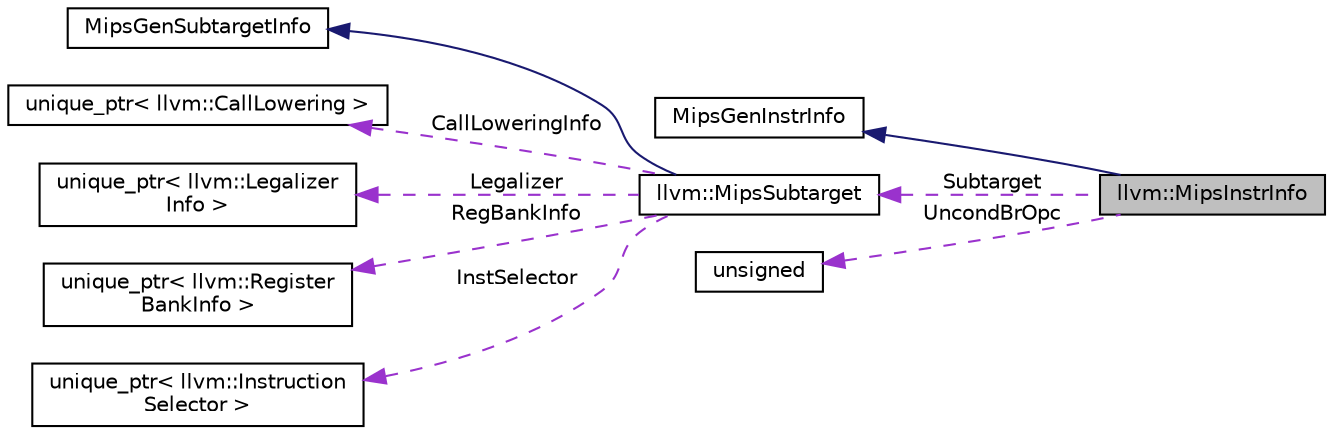 digraph "llvm::MipsInstrInfo"
{
 // LATEX_PDF_SIZE
  bgcolor="transparent";
  edge [fontname="Helvetica",fontsize="10",labelfontname="Helvetica",labelfontsize="10"];
  node [fontname="Helvetica",fontsize="10",shape="box"];
  rankdir="LR";
  Node1 [label="llvm::MipsInstrInfo",height=0.2,width=0.4,color="black", fillcolor="grey75", style="filled", fontcolor="black",tooltip=" "];
  Node2 -> Node1 [dir="back",color="midnightblue",fontsize="10",style="solid",fontname="Helvetica"];
  Node2 [label="MipsGenInstrInfo",height=0.2,width=0.4,color="black",URL="$classMipsGenInstrInfo.html",tooltip=" "];
  Node3 -> Node1 [dir="back",color="darkorchid3",fontsize="10",style="dashed",label=" Subtarget" ,fontname="Helvetica"];
  Node3 [label="llvm::MipsSubtarget",height=0.2,width=0.4,color="black",URL="$classllvm_1_1MipsSubtarget.html",tooltip=" "];
  Node4 -> Node3 [dir="back",color="midnightblue",fontsize="10",style="solid",fontname="Helvetica"];
  Node4 [label="MipsGenSubtargetInfo",height=0.2,width=0.4,color="black",URL="$classMipsGenSubtargetInfo.html",tooltip=" "];
  Node5 -> Node3 [dir="back",color="darkorchid3",fontsize="10",style="dashed",label=" CallLoweringInfo" ,fontname="Helvetica"];
  Node5 [label="unique_ptr\< llvm::CallLowering \>",height=0.2,width=0.4,color="black",tooltip=" "];
  Node6 -> Node3 [dir="back",color="darkorchid3",fontsize="10",style="dashed",label=" Legalizer" ,fontname="Helvetica"];
  Node6 [label="unique_ptr\< llvm::Legalizer\lInfo \>",height=0.2,width=0.4,color="black",tooltip=" "];
  Node7 -> Node3 [dir="back",color="darkorchid3",fontsize="10",style="dashed",label=" RegBankInfo" ,fontname="Helvetica"];
  Node7 [label="unique_ptr\< llvm::Register\lBankInfo \>",height=0.2,width=0.4,color="black",tooltip=" "];
  Node8 -> Node3 [dir="back",color="darkorchid3",fontsize="10",style="dashed",label=" InstSelector" ,fontname="Helvetica"];
  Node8 [label="unique_ptr\< llvm::Instruction\lSelector \>",height=0.2,width=0.4,color="black",tooltip=" "];
  Node9 -> Node1 [dir="back",color="darkorchid3",fontsize="10",style="dashed",label=" UncondBrOpc" ,fontname="Helvetica"];
  Node9 [label="unsigned",height=0.2,width=0.4,color="black",URL="$classunsigned.html",tooltip=" "];
}
